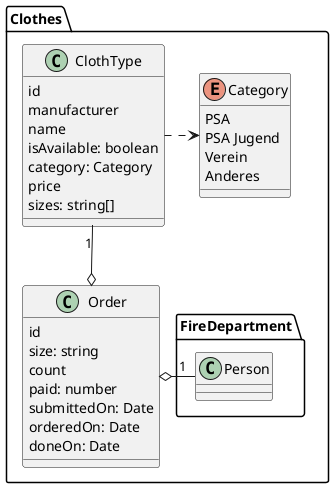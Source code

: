 @startuml

package Clothes {
  class ClothType {
    id
    manufacturer
    name
    isAvailable: boolean
    category: Category
    price
    sizes: string[]
  }

  enum Category {
    PSA
    PSA Jugend
    Verein
    Anderes
  }

  class Order {
    id
    size: string
    count
    paid: number
    submittedOn: Date
    orderedOn: Date
    doneOn: Date
  }

  ClothType .> Category

  ClothType "1" --o Order
  Order o- "1" FireDepartment.Person
}

@enduml

